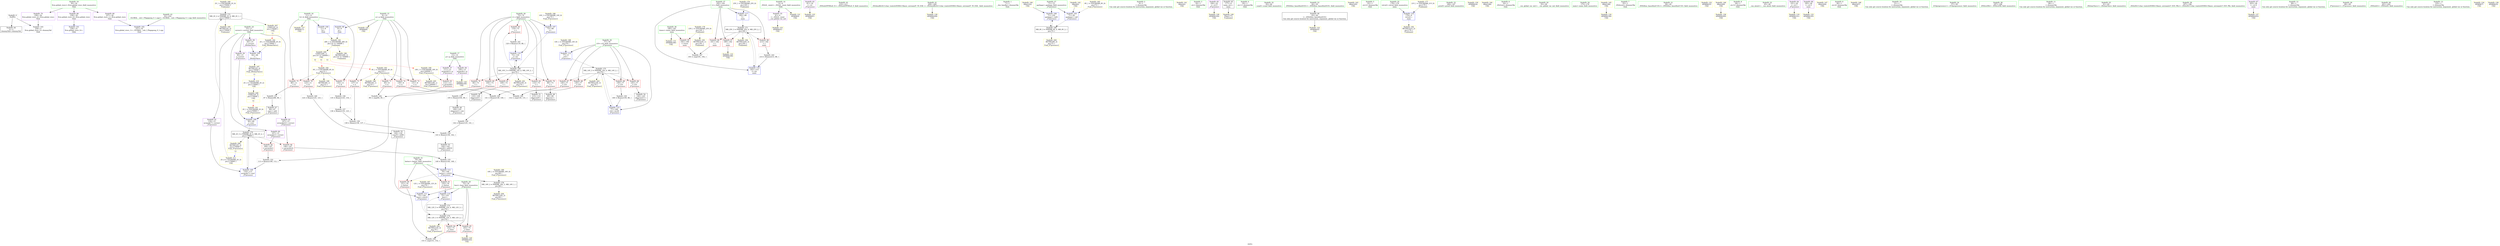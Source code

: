 digraph "SVFG" {
	label="SVFG";

	Node0x5565beef11b0 [shape=record,color=grey,label="{NodeID: 0\nNullPtr}"];
	Node0x5565beef11b0 -> Node0x5565beefa580[style=solid];
	Node0x5565beef11b0 -> Node0x5565beefaf90[style=solid];
	Node0x5565bef0be10 [shape=record,color=yellow,style=double,label="{NodeID: 180\n2V_1 = ENCHI(MR_2V_0)\npts\{170000 \}\nFun[main]}"];
	Node0x5565bef0be10 -> Node0x5565bef09830[style=dashed];
	Node0x5565beefa9f0 [shape=record,color=red,label="{NodeID: 97\n199\<--182\n\<--i\nmain\n}"];
	Node0x5565beefa9f0 -> Node0x5565bef01170[style=solid];
	Node0x5565beef8900 [shape=record,color=green,label="{NodeID: 14\n4\<--6\n_ZStL8__ioinit\<--_ZStL8__ioinit_field_insensitive\nGlob }"];
	Node0x5565beef8900 -> Node0x5565beefbef0[style=solid];
	Node0x5565beef8900 -> Node0x5565bef00610[style=solid];
	Node0x5565beefecd0 [shape=record,color=yellow,style=double,label="{NodeID: 194\nRETMU(25V_3)\npts\{183 \}\nFun[main]}"];
	Node0x5565beefb640 [shape=record,color=blue,label="{NodeID: 111\n75\<--126\nbest\<--conv9\n_Z7processv\n}"];
	Node0x5565beefb640 -> Node0x5565bef0a230[style=dashed];
	Node0x5565beef96d0 [shape=record,color=green,label="{NodeID: 28\n73\<--74\ni\<--i_field_insensitive\n_Z7processv\n}"];
	Node0x5565beef96d0 -> Node0x5565beefd230[style=solid];
	Node0x5565beef96d0 -> Node0x5565beefd300[style=solid];
	Node0x5565beef96d0 -> Node0x5565beefd3d0[style=solid];
	Node0x5565beef96d0 -> Node0x5565beefd4a0[style=solid];
	Node0x5565beef96d0 -> Node0x5565beefd570[style=solid];
	Node0x5565beef96d0 -> Node0x5565beefd640[style=solid];
	Node0x5565beef96d0 -> Node0x5565beefb300[style=solid];
	Node0x5565beef96d0 -> Node0x5565beefb570[style=solid];
	Node0x5565bef0f270 [shape=record,color=yellow,style=double,label="{NodeID: 208\nCSMU(2V_3)\npts\{170000 \}\nCS[]|{<s0>12}}"];
	Node0x5565bef0f270:s0 -> Node0x5565bef0c840[style=dashed,color=red];
	Node0x5565bef00950 [shape=record,color=yellow,style=double,label="{NodeID: 125\nAPARM(81)\nCS[]}"];
	Node0x5565beefa380 [shape=record,color=green,label="{NodeID: 42\n210\<--211\n_ZNSolsEPFRSoS_E\<--_ZNSolsEPFRSoS_E_field_insensitive\n}"];
	Node0x5565bef014b0 [shape=record,color=yellow,style=double,label="{NodeID: 139\nAPARM(208)\nCS[]}"];
	Node0x5565beefbfc0 [shape=record,color=purple,label="{NodeID: 56\n100\<--13\narrayidx\<--p\n_Z7processv\n}"];
	Node0x5565beefbfc0 -> Node0x5565bef00540[style=solid];
	Node0x5565bef01fd0 [shape=record,color=grey,label="{NodeID: 153\n105 = Binary(104, 88, )\n}"];
	Node0x5565bef01fd0 -> Node0x5565beefba10[style=solid];
	Node0x5565beefcb80 [shape=record,color=purple,label="{NodeID: 70\n238\<--30\nllvm.global_ctors_2\<--llvm.global_ctors\nGlob }"];
	Node0x5565beefcb80 -> Node0x5565beefaf90[style=solid];
	Node0x5565bef034d0 [shape=record,color=grey,label="{NodeID: 167\n193 = cmp(191, 192, )\n}"];
	Node0x5565beefd710 [shape=record,color=red,label="{NodeID: 84\n152\<--75\n\<--best\n_Z7processv\n}"];
	Node0x5565beefd710 -> Node0x5565bef03350[style=solid];
	Node0x5565beef1400 [shape=record,color=green,label="{NodeID: 1\n7\<--1\n__dso_handle\<--dummyObj\nGlob }"];
	Node0x5565bef0bef0 [shape=record,color=yellow,style=double,label="{NodeID: 181\n28V_1 = ENCHI(MR_28V_0)\npts\{10 12 140000 \}\nFun[main]}"];
	Node0x5565bef0bef0 -> Node0x5565beefee90[style=dashed];
	Node0x5565bef0bef0 -> Node0x5565bef0f3d0[style=dashed];
	Node0x5565beefaac0 [shape=record,color=red,label="{NodeID: 98\n213\<--182\n\<--i\nmain\n}"];
	Node0x5565beefaac0 -> Node0x5565bef02ed0[style=solid];
	Node0x5565beef8a00 [shape=record,color=green,label="{NodeID: 15\n8\<--10\na\<--a_field_insensitive\nGlob }"];
	Node0x5565beef8a00 -> Node0x5565beefcc80[style=solid];
	Node0x5565beef8a00 -> Node0x5565beefcd50[style=solid];
	Node0x5565beef8a00 -> Node0x5565beefce20[style=solid];
	Node0x5565beef8a00 -> Node0x5565beefcef0[style=solid];
	Node0x5565beef8a00 -> Node0x5565beefab90[style=solid];
	Node0x5565beef8a00 -> Node0x5565bef00a20[style=solid];
	Node0x5565beefedb0 [shape=record,color=yellow,style=double,label="{NodeID: 195\nRETMU(2V_2)\npts\{170000 \}\nFun[main]}"];
	Node0x5565beefb710 [shape=record,color=blue,label="{NodeID: 112\n77\<--9\ni10\<--\n_Z7processv\n}"];
	Node0x5565beefb710 -> Node0x5565bef0a730[style=dashed];
	Node0x5565beef97a0 [shape=record,color=green,label="{NodeID: 29\n75\<--76\nbest\<--best_field_insensitive\n_Z7processv\n}"];
	Node0x5565beef97a0 -> Node0x5565beefd710[style=solid];
	Node0x5565beef97a0 -> Node0x5565beefd7e0[style=solid];
	Node0x5565beef97a0 -> Node0x5565beefb640[style=solid];
	Node0x5565beef97a0 -> Node0x5565beefb8b0[style=solid];
	Node0x5565bef0f3d0 [shape=record,color=yellow,style=double,label="{NodeID: 209\nCSMU(28V_1)\npts\{10 12 140000 \}\nCS[]|{<s0>12|<s1>12|<s2>12}}"];
	Node0x5565bef0f3d0:s0 -> Node0x5565bef0c110[style=dashed,color=red];
	Node0x5565bef0f3d0:s1 -> Node0x5565bef0c220[style=dashed,color=red];
	Node0x5565bef0f3d0:s2 -> Node0x5565bef0c760[style=dashed,color=red];
	Node0x5565bef00a20 [shape=record,color=yellow,style=double,label="{NodeID: 126\nAPARM(8)\nCS[]}"];
	Node0x5565beefa480 [shape=record,color=green,label="{NodeID: 43\n32\<--232\n_GLOBAL__sub_I_Plagapong_0_1.cpp\<--_GLOBAL__sub_I_Plagapong_0_1.cpp_field_insensitive\n}"];
	Node0x5565beefa480 -> Node0x5565beefae90[style=solid];
	Node0x5565bef01580 [shape=record,color=yellow,style=double,label="{NodeID: 140\nARet(102)\nCS[]}"];
	Node0x5565bef01580 -> Node0x5565beefb3d0[style=solid];
	Node0x5565beefc090 [shape=record,color=purple,label="{NodeID: 57\n111\<--13\narrayidx5\<--p\n_Z7processv\n}"];
	Node0x5565beefc090 -> Node0x5565beefde60[style=solid];
	Node0x5565bef02150 [shape=record,color=grey,label="{NodeID: 154\n143 = Binary(138, 142, )\n}"];
	Node0x5565bef02150 -> Node0x5565beefbd50[style=solid];
	Node0x5565beefcc80 [shape=record,color=red,label="{NodeID: 71\n95\<--8\n\<--a\n_Z7processv\n}"];
	Node0x5565beefcc80 -> Node0x5565bef03050[style=solid];
	Node0x5565bef08430 [shape=record,color=black,label="{NodeID: 168\nMR_8V_3 = PHI(MR_8V_4, MR_8V_2, )\npts\{72 \}\n}"];
	Node0x5565bef08430 -> Node0x5565beefb3d0[style=dashed];
	Node0x5565bef08430 -> Node0x5565bef0eaf0[style=dashed];
	Node0x5565beefd7e0 [shape=record,color=red,label="{NodeID: 85\n163\<--75\n\<--best\n_Z7processv\n}"];
	Node0x5565beefd7e0 -> Node0x5565bef00c90[style=solid];
	Node0x5565beef7900 [shape=record,color=green,label="{NodeID: 2\n9\<--1\n\<--dummyObj\nCan only get source location for instruction, argument, global var or function.}"];
	Node0x5565bef0c000 [shape=record,color=yellow,style=double,label="{NodeID: 182\n2V_1 = ENCHI(MR_2V_0)\npts\{170000 \}\nFun[_Z9clearVarsv]}"];
	Node0x5565bef0c000 -> Node0x5565beefb090[style=dashed];
	Node0x5565beefab90 [shape=record,color=blue,label="{NodeID: 99\n8\<--9\na\<--\nGlob }"];
	Node0x5565beefab90 -> Node0x5565bef0bef0[style=dashed];
	Node0x5565beef8b00 [shape=record,color=green,label="{NodeID: 16\n11\<--12\nb\<--b_field_insensitive\nGlob }"];
	Node0x5565beef8b00 -> Node0x5565beefcfc0[style=solid];
	Node0x5565beef8b00 -> Node0x5565beefd090[style=solid];
	Node0x5565beef8b00 -> Node0x5565beefd160[style=solid];
	Node0x5565beef8b00 -> Node0x5565beefac90[style=solid];
	Node0x5565beef8b00 -> Node0x5565bef00af0[style=solid];
	Node0x5565beefee90 [shape=record,color=yellow,style=double,label="{NodeID: 196\nRETMU(28V_1)\npts\{10 12 140000 \}\nFun[main]}"];
	Node0x5565beefb7e0 [shape=record,color=blue,label="{NodeID: 113\n79\<--149\nbetter\<--sub23\n_Z7processv\n}"];
	Node0x5565beefb7e0 -> Node0x5565beefdbf0[style=dashed];
	Node0x5565beefb7e0 -> Node0x5565beefdcc0[style=dashed];
	Node0x5565beefb7e0 -> Node0x5565bef0ac30[style=dashed];
	Node0x5565beef9870 [shape=record,color=green,label="{NodeID: 30\n77\<--78\ni10\<--i10_field_insensitive\n_Z7processv\n}"];
	Node0x5565beef9870 -> Node0x5565beefd8b0[style=solid];
	Node0x5565beef9870 -> Node0x5565beefd980[style=solid];
	Node0x5565beef9870 -> Node0x5565beefda50[style=solid];
	Node0x5565beef9870 -> Node0x5565beefdb20[style=solid];
	Node0x5565beef9870 -> Node0x5565beefb710[style=solid];
	Node0x5565beef9870 -> Node0x5565bef00130[style=solid];
	Node0x5565bef0f4e0 [shape=record,color=yellow,style=double,label="{NodeID: 210\n2V_3 = CSCHI(MR_2V_2)\npts\{170000 \}\nCS[]}"];
	Node0x5565bef0f4e0 -> Node0x5565bef0f270[style=dashed];
	Node0x5565bef00af0 [shape=record,color=yellow,style=double,label="{NodeID: 127\nAPARM(11)\nCS[]}"];
	Node0x5565beefa580 [shape=record,color=black,label="{NodeID: 44\n2\<--3\ndummyVal\<--dummyVal\n}"];
	Node0x5565bef01610 [shape=record,color=yellow,style=double,label="{NodeID: 141\nARet(42)\nCS[]}"];
	Node0x5565beefc160 [shape=record,color=purple,label="{NodeID: 58\n64\<--15\n\<--correct\n_Z9clearVarsv\n}"];
	Node0x5565beefc160 -> Node0x5565beefb090[style=solid];
	Node0x5565bef022d0 [shape=record,color=grey,label="{NodeID: 155\n149 = Binary(144, 148, )\n}"];
	Node0x5565bef022d0 -> Node0x5565beefb7e0[style=solid];
	Node0x5565beefcd50 [shape=record,color=red,label="{NodeID: 72\n131\<--8\n\<--a\n_Z7processv\n}"];
	Node0x5565beefcd50 -> Node0x5565bef031d0[style=solid];
	Node0x5565bef08930 [shape=record,color=black,label="{NodeID: 169\nMR_10V_3 = PHI(MR_10V_4, MR_10V_2, )\npts\{74 \}\n}"];
	Node0x5565bef08930 -> Node0x5565beefd230[style=dashed];
	Node0x5565bef08930 -> Node0x5565beefd300[style=dashed];
	Node0x5565bef08930 -> Node0x5565beefd3d0[style=dashed];
	Node0x5565bef08930 -> Node0x5565beefd4a0[style=dashed];
	Node0x5565bef08930 -> Node0x5565beefd570[style=dashed];
	Node0x5565bef08930 -> Node0x5565beefd640[style=dashed];
	Node0x5565bef08930 -> Node0x5565beefb570[style=dashed];
	Node0x5565bef08930 -> Node0x5565bef0ebd0[style=dashed];
	Node0x5565beefd8b0 [shape=record,color=red,label="{NodeID: 86\n130\<--77\n\<--i10\n_Z7processv\n}"];
	Node0x5565beefd8b0 -> Node0x5565bef031d0[style=solid];
	Node0x5565beef7990 [shape=record,color=green,label="{NodeID: 3\n18\<--1\n.str\<--dummyObj\nGlob }"];
	Node0x5565bef0c110 [shape=record,color=yellow,style=double,label="{NodeID: 183\n4V_1 = ENCHI(MR_4V_0)\npts\{10 \}\nFun[_Z7processv]}"];
	Node0x5565bef0c110 -> Node0x5565beefcc80[style=dashed];
	Node0x5565bef0c110 -> Node0x5565beefcd50[style=dashed];
	Node0x5565bef0c110 -> Node0x5565beefce20[style=dashed];
	Node0x5565bef0c110 -> Node0x5565beefcef0[style=dashed];
	Node0x5565bef0c110 -> Node0x5565bef0e930[style=dashed];
	Node0x5565beefac90 [shape=record,color=blue,label="{NodeID: 100\n11\<--9\nb\<--\nGlob }"];
	Node0x5565beefac90 -> Node0x5565bef0bef0[style=dashed];
	Node0x5565beef8c00 [shape=record,color=green,label="{NodeID: 17\n13\<--14\np\<--p_field_insensitive\nGlob }"];
	Node0x5565beef8c00 -> Node0x5565beefbfc0[style=solid];
	Node0x5565beef8c00 -> Node0x5565beefc090[style=solid];
	Node0x5565beefefa0 [shape=record,color=yellow,style=double,label="{NodeID: 197\nRETMU(2V_2)\npts\{170000 \}\nFun[_Z9clearVarsv]|{<s0>11}}"];
	Node0x5565beefefa0:s0 -> Node0x5565bef0f4e0[style=dashed,color=blue];
	Node0x5565beefb8b0 [shape=record,color=blue,label="{NodeID: 114\n75\<--155\nbest\<--\n_Z7processv\n}"];
	Node0x5565beefb8b0 -> Node0x5565bef09d30[style=dashed];
	Node0x5565beef9940 [shape=record,color=green,label="{NodeID: 31\n79\<--80\nbetter\<--better_field_insensitive\n_Z7processv\n}"];
	Node0x5565beef9940 -> Node0x5565beefdbf0[style=solid];
	Node0x5565beef9940 -> Node0x5565beefdcc0[style=solid];
	Node0x5565beef9940 -> Node0x5565beefb7e0[style=solid];
	Node0x5565bef0f640 [shape=record,color=yellow,style=double,label="{NodeID: 211\n2V_4 = CSCHI(MR_2V_3)\npts\{170000 \}\nCS[]}"];
	Node0x5565bef0f640 -> Node0x5565bef09830[style=dashed];
	Node0x5565bef00bc0 [shape=record,color=yellow,style=double,label="{NodeID: 128\nAPARM(164)\nCS[]}"];
	Node0x5565beefa680 [shape=record,color=black,label="{NodeID: 45\n177\<--9\nmain_ret\<--\nmain\n}"];
	Node0x5565beefa680 -> Node0x5565bef01a90[style=solid];
	Node0x5565bef016a0 [shape=record,color=yellow,style=double,label="{NodeID: 142\nARet(82)\nCS[]}"];
	Node0x5565bef016a0 -> Node0x5565beefb160[style=solid];
	Node0x5565beefc230 [shape=record,color=purple,label="{NodeID: 59\n90\<--15\n\<--correct\n_Z7processv\n}"];
	Node0x5565beefc230 -> Node0x5565beefb230[style=solid];
	Node0x5565bef02450 [shape=record,color=grey,label="{NodeID: 156\n135 = Binary(125, 134, )\n}"];
	Node0x5565bef02450 -> Node0x5565bef025d0[style=solid];
	Node0x5565beefce20 [shape=record,color=red,label="{NodeID: 73\n137\<--8\n\<--a\n_Z7processv\n}"];
	Node0x5565beefce20 -> Node0x5565bef02750[style=solid];
	Node0x5565bef08e30 [shape=record,color=black,label="{NodeID: 170\nMR_2V_3 = PHI(MR_2V_4, MR_2V_2, )\npts\{170000 \}\n}"];
	Node0x5565bef08e30 -> Node0x5565beefdd90[style=dashed];
	Node0x5565bef08e30 -> Node0x5565beefdf30[style=dashed];
	Node0x5565bef08e30 -> Node0x5565beefb4a0[style=dashed];
	Node0x5565bef08e30 -> Node0x5565bef0f030[style=dashed];
	Node0x5565beefd980 [shape=record,color=red,label="{NodeID: 87\n140\<--77\n\<--i10\n_Z7processv\n}"];
	Node0x5565beefd980 -> Node0x5565bef02d50[style=solid];
	Node0x5565beef7a20 [shape=record,color=green,label="{NodeID: 4\n20\<--1\n.str.1\<--dummyObj\nGlob }"];
	Node0x5565bef0c220 [shape=record,color=yellow,style=double,label="{NodeID: 184\n6V_1 = ENCHI(MR_6V_0)\npts\{12 \}\nFun[_Z7processv]}"];
	Node0x5565bef0c220 -> Node0x5565beefcfc0[style=dashed];
	Node0x5565bef0c220 -> Node0x5565beefd090[style=dashed];
	Node0x5565bef0c220 -> Node0x5565beefd160[style=dashed];
	Node0x5565bef0c220 -> Node0x5565bef0ea10[style=dashed];
	Node0x5565beefad90 [shape=record,color=blue,label="{NodeID: 101\n236\<--31\nllvm.global_ctors_0\<--\nGlob }"];
	Node0x5565beef8d00 [shape=record,color=green,label="{NodeID: 18\n15\<--17\ncorrect\<--correct_field_insensitive\nGlob }"];
	Node0x5565beef8d00 -> Node0x5565beefc160[style=solid];
	Node0x5565beef8d00 -> Node0x5565beefc230[style=solid];
	Node0x5565beef8d00 -> Node0x5565beefc300[style=solid];
	Node0x5565beef8d00 -> Node0x5565beefc3d0[style=solid];
	Node0x5565beef8d00 -> Node0x5565beefc4a0[style=solid];
	Node0x5565bef0e930 [shape=record,color=yellow,style=double,label="{NodeID: 198\nRETMU(4V_1)\npts\{10 \}\nFun[_Z7processv]}"];
	Node0x5565bef00130 [shape=record,color=blue,label="{NodeID: 115\n77\<--160\ni10\<--inc26\n_Z7processv\n}"];
	Node0x5565bef00130 -> Node0x5565bef0a730[style=dashed];
	Node0x5565beef9a10 [shape=record,color=green,label="{NodeID: 32\n83\<--84\nscanf\<--scanf_field_insensitive\n}"];
	Node0x5565bef00c90 [shape=record,color=yellow,style=double,label="{NodeID: 129\nAPARM(163)\nCS[]}"];
	Node0x5565beefa750 [shape=record,color=black,label="{NodeID: 46\n43\<--44\n\<--_ZNSt8ios_base4InitD1Ev\nCan only get source location for instruction, argument, global var or function.}"];
	Node0x5565beefa750 -> Node0x5565bef006e0[style=solid];
	Node0x5565bef01730 [shape=record,color=yellow,style=double,label="{NodeID: 143\nARet(165)\nCS[]}"];
	Node0x5565beefc300 [shape=record,color=purple,label="{NodeID: 60\n107\<--15\narrayidx3\<--correct\n_Z7processv\n}"];
	Node0x5565beefc300 -> Node0x5565beefdd90[style=solid];
	Node0x5565bef025d0 [shape=record,color=grey,label="{NodeID: 157\n136 = Binary(135, 125, )\n}"];
	Node0x5565bef025d0 -> Node0x5565bef02750[style=solid];
	Node0x5565beefcef0 [shape=record,color=red,label="{NodeID: 74\n139\<--8\n\<--a\n_Z7processv\n}"];
	Node0x5565beefcef0 -> Node0x5565bef02d50[style=solid];
	Node0x5565bef09330 [shape=record,color=black,label="{NodeID: 171\nMR_25V_3 = PHI(MR_25V_4, MR_25V_2, )\npts\{183 \}\n}"];
	Node0x5565bef09330 -> Node0x5565beefa920[style=dashed];
	Node0x5565bef09330 -> Node0x5565beefa9f0[style=dashed];
	Node0x5565bef09330 -> Node0x5565beefaac0[style=dashed];
	Node0x5565bef09330 -> Node0x5565bef003a0[style=dashed];
	Node0x5565bef09330 -> Node0x5565beefecd0[style=dashed];
	Node0x5565beefda50 [shape=record,color=red,label="{NodeID: 88\n145\<--77\n\<--i10\n_Z7processv\n}"];
	Node0x5565beefda50 -> Node0x5565beefbe20[style=solid];
	Node0x5565beef7ab0 [shape=record,color=green,label="{NodeID: 5\n22\<--1\n.str.2\<--dummyObj\nGlob }"];
	Node0x5565bef0c300 [shape=record,color=yellow,style=double,label="{NodeID: 185\n8V_1 = ENCHI(MR_8V_0)\npts\{72 \}\nFun[_Z7processv]}"];
	Node0x5565bef0c300 -> Node0x5565beefb160[style=dashed];
	Node0x5565beefae90 [shape=record,color=blue,label="{NodeID: 102\n237\<--32\nllvm.global_ctors_1\<--_GLOBAL__sub_I_Plagapong_0_1.cpp\nGlob }"];
	Node0x5565beef8e00 [shape=record,color=green,label="{NodeID: 19\n30\<--34\nllvm.global_ctors\<--llvm.global_ctors_field_insensitive\nGlob }"];
	Node0x5565beef8e00 -> Node0x5565beefc980[style=solid];
	Node0x5565beef8e00 -> Node0x5565beefca80[style=solid];
	Node0x5565beef8e00 -> Node0x5565beefcb80[style=solid];
	Node0x5565bef0ea10 [shape=record,color=yellow,style=double,label="{NodeID: 199\nRETMU(6V_1)\npts\{12 \}\nFun[_Z7processv]}"];
	Node0x5565bef00200 [shape=record,color=blue,label="{NodeID: 116\n178\<--9\nretval\<--\nmain\n}"];
	Node0x5565bef00200 -> Node0x5565beefe0d0[style=dashed];
	Node0x5565beef9b10 [shape=record,color=green,label="{NodeID: 33\n166\<--167\nprintf\<--printf_field_insensitive\n}"];
	Node0x5565bef00d60 [shape=record,color=yellow,style=double,label="{NodeID: 130\nAPARM(24)\nCS[]}"];
	Node0x5565beefa850 [shape=record,color=black,label="{NodeID: 47\n89\<--87\nconv\<--add\n_Z7processv\n}"];
	Node0x5565beefa850 -> Node0x5565beefb230[style=solid];
	Node0x5565bef017c0 [shape=record,color=yellow,style=double,label="{NodeID: 144\nARet(186)\nCS[]}"];
	Node0x5565beefc3d0 [shape=record,color=purple,label="{NodeID: 61\n116\<--15\narrayidx7\<--correct\n_Z7processv\n}"];
	Node0x5565beefc3d0 -> Node0x5565beefb4a0[style=solid];
	Node0x5565bef02750 [shape=record,color=grey,label="{NodeID: 158\n138 = Binary(136, 137, )\n}"];
	Node0x5565bef02750 -> Node0x5565bef02150[style=solid];
	Node0x5565beefcfc0 [shape=record,color=red,label="{NodeID: 75\n86\<--11\n\<--b\n_Z7processv\n}"];
	Node0x5565beefcfc0 -> Node0x5565bef01cd0[style=solid];
	Node0x5565bef09830 [shape=record,color=black,label="{NodeID: 172\nMR_2V_2 = PHI(MR_2V_4, MR_2V_1, )\npts\{170000 \}\n}"];
	Node0x5565bef09830 -> Node0x5565beefedb0[style=dashed];
	Node0x5565bef09830 -> Node0x5565bef0f110[style=dashed];
	Node0x5565beefdb20 [shape=record,color=red,label="{NodeID: 89\n159\<--77\n\<--i10\n_Z7processv\n}"];
	Node0x5565beefdb20 -> Node0x5565bef01b50[style=solid];
	Node0x5565beef83e0 [shape=record,color=green,label="{NodeID: 6\n24\<--1\n_ZSt3cin\<--dummyObj\nGlob }"];
	Node0x5565bef0c3e0 [shape=record,color=yellow,style=double,label="{NodeID: 186\n10V_1 = ENCHI(MR_10V_0)\npts\{74 \}\nFun[_Z7processv]}"];
	Node0x5565bef0c3e0 -> Node0x5565beefb300[style=dashed];
	Node0x5565beefaf90 [shape=record,color=blue, style = dotted,label="{NodeID: 103\n238\<--3\nllvm.global_ctors_2\<--dummyVal\nGlob }"];
	Node0x5565beef8f00 [shape=record,color=green,label="{NodeID: 20\n35\<--36\n__cxx_global_var_init\<--__cxx_global_var_init_field_insensitive\n}"];
	Node0x5565bef0eaf0 [shape=record,color=yellow,style=double,label="{NodeID: 200\nRETMU(8V_3)\npts\{72 \}\nFun[_Z7processv]}"];
	Node0x5565bef002d0 [shape=record,color=blue,label="{NodeID: 117\n182\<--88\ni\<--\nmain\n}"];
	Node0x5565bef002d0 -> Node0x5565bef09330[style=dashed];
	Node0x5565beef9c10 [shape=record,color=green,label="{NodeID: 34\n175\<--176\nmain\<--main_field_insensitive\n}"];
	Node0x5565bef00e30 [shape=record,color=yellow,style=double,label="{NodeID: 131\nAPARM(180)\nCS[]}"];
	Node0x5565beefb940 [shape=record,color=black,label="{NodeID: 48\n99\<--98\nidxprom\<--\n_Z7processv\n}"];
	Node0x5565bef01850 [shape=record,color=yellow,style=double,label="{NodeID: 145\nARet(196)\nCS[]}"];
	Node0x5565bef01850 -> Node0x5565bef010a0[style=solid];
	Node0x5565beefc4a0 [shape=record,color=purple,label="{NodeID: 62\n147\<--15\narrayidx22\<--correct\n_Z7processv\n}"];
	Node0x5565beefc4a0 -> Node0x5565beefdf30[style=solid];
	Node0x5565bef028d0 [shape=record,color=grey,label="{NodeID: 159\n142 = Binary(125, 141, )\n}"];
	Node0x5565bef028d0 -> Node0x5565bef02150[style=solid];
	Node0x5565beefd090 [shape=record,color=red,label="{NodeID: 76\n123\<--11\n\<--b\n_Z7processv\n}"];
	Node0x5565beefd090 -> Node0x5565bef02a50[style=solid];
	Node0x5565bef09d30 [shape=record,color=black,label="{NodeID: 173\nMR_12V_5 = PHI(MR_12V_4, MR_12V_3, )\npts\{76 \}\n}"];
	Node0x5565bef09d30 -> Node0x5565bef0a230[style=dashed];
	Node0x5565beefdbf0 [shape=record,color=red,label="{NodeID: 90\n151\<--79\n\<--better\n_Z7processv\n}"];
	Node0x5565beefdbf0 -> Node0x5565bef03350[style=solid];
	Node0x5565beef8470 [shape=record,color=green,label="{NodeID: 7\n25\<--1\n_ZSt4cout\<--dummyObj\nGlob }"];
	Node0x5565bef0c4c0 [shape=record,color=yellow,style=double,label="{NodeID: 187\n12V_1 = ENCHI(MR_12V_0)\npts\{76 \}\nFun[_Z7processv]}"];
	Node0x5565bef0c4c0 -> Node0x5565beefb640[style=dashed];
	Node0x5565beefb090 [shape=record,color=blue,label="{NodeID: 104\n64\<--66\n\<--\n_Z9clearVarsv\n}"];
	Node0x5565beefb090 -> Node0x5565beefefa0[style=dashed];
	Node0x5565beef9000 [shape=record,color=green,label="{NodeID: 21\n39\<--40\n_ZNSt8ios_base4InitC1Ev\<--_ZNSt8ios_base4InitC1Ev_field_insensitive\n}"];
	Node0x5565bef0ebd0 [shape=record,color=yellow,style=double,label="{NodeID: 201\nRETMU(10V_3)\npts\{74 \}\nFun[_Z7processv]}"];
	Node0x5565bef003a0 [shape=record,color=blue,label="{NodeID: 118\n182\<--214\ni\<--inc\nmain\n}"];
	Node0x5565bef003a0 -> Node0x5565bef09330[style=dashed];
	Node0x5565beef9d10 [shape=record,color=green,label="{NodeID: 35\n178\<--179\nretval\<--retval_field_insensitive\nmain\n}"];
	Node0x5565beef9d10 -> Node0x5565bef00200[style=solid];
	Node0x5565bef00f00 [shape=record,color=yellow,style=double,label="{NodeID: 132\nAPARM(25)\nCS[]}"];
	Node0x5565beefba10 [shape=record,color=black,label="{NodeID: 49\n106\<--105\nidxprom2\<--sub\n_Z7processv\n}"];
	Node0x5565bef018e0 [shape=record,color=yellow,style=double,label="{NodeID: 146\nARet(200)\nCS[]}"];
	Node0x5565bef018e0 -> Node0x5565bef01240[style=solid];
	Node0x5565beefc570 [shape=record,color=purple,label="{NodeID: 63\n81\<--18\n\<--.str\n_Z7processv\n}"];
	Node0x5565beefc570 -> Node0x5565bef00950[style=solid];
	Node0x5565bef02a50 [shape=record,color=grey,label="{NodeID: 160\n124 = Binary(125, 123, )\n}"];
	Node0x5565bef02a50 -> Node0x5565beefbc80[style=solid];
	Node0x5565beefd160 [shape=record,color=red,label="{NodeID: 77\n134\<--11\n\<--b\n_Z7processv\n}"];
	Node0x5565beefd160 -> Node0x5565bef02450[style=solid];
	Node0x5565bef0a230 [shape=record,color=black,label="{NodeID: 174\nMR_12V_3 = PHI(MR_12V_5, MR_12V_2, )\npts\{76 \}\n}"];
	Node0x5565bef0a230 -> Node0x5565beefd710[style=dashed];
	Node0x5565bef0a230 -> Node0x5565beefd7e0[style=dashed];
	Node0x5565bef0a230 -> Node0x5565beefb8b0[style=dashed];
	Node0x5565bef0a230 -> Node0x5565bef09d30[style=dashed];
	Node0x5565bef0a230 -> Node0x5565bef0ecb0[style=dashed];
	Node0x5565beefdcc0 [shape=record,color=red,label="{NodeID: 91\n155\<--79\n\<--better\n_Z7processv\n}"];
	Node0x5565beefdcc0 -> Node0x5565beefb8b0[style=solid];
	Node0x5565beef8500 [shape=record,color=green,label="{NodeID: 8\n26\<--1\n.str.3\<--dummyObj\nGlob }"];
	Node0x5565bef0c5a0 [shape=record,color=yellow,style=double,label="{NodeID: 188\n14V_1 = ENCHI(MR_14V_0)\npts\{78 \}\nFun[_Z7processv]}"];
	Node0x5565bef0c5a0 -> Node0x5565beefb710[style=dashed];
	Node0x5565beefb160 [shape=record,color=blue,label="{NodeID: 105\n71\<--82\ngarbage\<--call\n_Z7processv\n}"];
	Node0x5565beefb160 -> Node0x5565bef08430[style=dashed];
	Node0x5565beef9100 [shape=record,color=green,label="{NodeID: 22\n45\<--46\n__cxa_atexit\<--__cxa_atexit_field_insensitive\n}"];
	Node0x5565bef0ecb0 [shape=record,color=yellow,style=double,label="{NodeID: 202\nRETMU(12V_3)\npts\{76 \}\nFun[_Z7processv]}"];
	Node0x5565bef00470 [shape=record,color=yellow,style=double,label="{NodeID: 119\nAPARM(101)\nCS[]}"];
	Node0x5565beef9de0 [shape=record,color=green,label="{NodeID: 36\n180\<--181\ntimes\<--times_field_insensitive\nmain\n}"];
	Node0x5565beef9de0 -> Node0x5565beefe000[style=solid];
	Node0x5565beef9de0 -> Node0x5565bef00e30[style=solid];
	Node0x5565bef00fd0 [shape=record,color=yellow,style=double,label="{NodeID: 133\nAPARM(195)\nCS[]}"];
	Node0x5565beefbae0 [shape=record,color=black,label="{NodeID: 50\n110\<--109\nidxprom4\<--\n_Z7processv\n}"];
	Node0x5565bef01970 [shape=record,color=yellow,style=double,label="{NodeID: 147\nARet(204)\nCS[]}"];
	Node0x5565beefc640 [shape=record,color=purple,label="{NodeID: 64\n101\<--20\n\<--.str.1\n_Z7processv\n}"];
	Node0x5565beefc640 -> Node0x5565bef00470[style=solid];
	Node0x5565bef02bd0 [shape=record,color=grey,label="{NodeID: 161\n120 = Binary(119, 88, )\n}"];
	Node0x5565bef02bd0 -> Node0x5565beefb570[style=solid];
	Node0x5565beefd230 [shape=record,color=red,label="{NodeID: 78\n94\<--73\n\<--i\n_Z7processv\n}"];
	Node0x5565beefd230 -> Node0x5565bef03050[style=solid];
	Node0x5565bef0a730 [shape=record,color=black,label="{NodeID: 175\nMR_14V_3 = PHI(MR_14V_4, MR_14V_2, )\npts\{78 \}\n}"];
	Node0x5565bef0a730 -> Node0x5565beefd8b0[style=dashed];
	Node0x5565bef0a730 -> Node0x5565beefd980[style=dashed];
	Node0x5565bef0a730 -> Node0x5565beefda50[style=dashed];
	Node0x5565bef0a730 -> Node0x5565beefdb20[style=dashed];
	Node0x5565bef0a730 -> Node0x5565bef00130[style=dashed];
	Node0x5565bef0a730 -> Node0x5565bef0ed90[style=dashed];
	Node0x5565beefdd90 [shape=record,color=red,label="{NodeID: 92\n108\<--107\n\<--arrayidx3\n_Z7processv\n}"];
	Node0x5565beefdd90 -> Node0x5565bef01e50[style=solid];
	Node0x5565beef8590 [shape=record,color=green,label="{NodeID: 9\n28\<--1\n.str.4\<--dummyObj\nGlob }"];
	Node0x5565bef0c680 [shape=record,color=yellow,style=double,label="{NodeID: 189\n16V_1 = ENCHI(MR_16V_0)\npts\{80 \}\nFun[_Z7processv]}"];
	Node0x5565bef0c680 -> Node0x5565bef0ac30[style=dashed];
	Node0x5565beefb230 [shape=record,color=blue,label="{NodeID: 106\n90\<--89\n\<--conv\n_Z7processv\n}"];
	Node0x5565beefb230 -> Node0x5565bef08e30[style=dashed];
	Node0x5565beef9200 [shape=record,color=green,label="{NodeID: 23\n44\<--50\n_ZNSt8ios_base4InitD1Ev\<--_ZNSt8ios_base4InitD1Ev_field_insensitive\n}"];
	Node0x5565beef9200 -> Node0x5565beefa750[style=solid];
	Node0x5565bef0ed90 [shape=record,color=yellow,style=double,label="{NodeID: 203\nRETMU(14V_3)\npts\{78 \}\nFun[_Z7processv]}"];
	Node0x5565bef00540 [shape=record,color=yellow,style=double,label="{NodeID: 120\nAPARM(100)\nCS[]}"];
	Node0x5565beef9eb0 [shape=record,color=green,label="{NodeID: 37\n182\<--183\ni\<--i_field_insensitive\nmain\n}"];
	Node0x5565beef9eb0 -> Node0x5565beefa920[style=solid];
	Node0x5565beef9eb0 -> Node0x5565beefa9f0[style=solid];
	Node0x5565beef9eb0 -> Node0x5565beefaac0[style=solid];
	Node0x5565beef9eb0 -> Node0x5565bef002d0[style=solid];
	Node0x5565beef9eb0 -> Node0x5565bef003a0[style=solid];
	Node0x5565bef010a0 [shape=record,color=yellow,style=double,label="{NodeID: 134\nAPARM(196)\nCS[]}"];
	Node0x5565beefbbb0 [shape=record,color=black,label="{NodeID: 51\n115\<--114\nidxprom6\<--\n_Z7processv\n}"];
	Node0x5565bef01a00 [shape=record,color=yellow,style=double,label="{NodeID: 148\nARet(207)\nCS[]}"];
	Node0x5565beefc710 [shape=record,color=purple,label="{NodeID: 65\n164\<--22\n\<--.str.2\n_Z7processv\n}"];
	Node0x5565beefc710 -> Node0x5565bef00bc0[style=solid];
	Node0x5565bef02d50 [shape=record,color=grey,label="{NodeID: 162\n141 = Binary(139, 140, )\n}"];
	Node0x5565bef02d50 -> Node0x5565bef028d0[style=solid];
	Node0x5565beefd300 [shape=record,color=red,label="{NodeID: 79\n98\<--73\n\<--i\n_Z7processv\n}"];
	Node0x5565beefd300 -> Node0x5565beefb940[style=solid];
	Node0x5565bef0ac30 [shape=record,color=black,label="{NodeID: 176\nMR_16V_2 = PHI(MR_16V_3, MR_16V_1, )\npts\{80 \}\n}"];
	Node0x5565bef0ac30 -> Node0x5565beefb7e0[style=dashed];
	Node0x5565bef0ac30 -> Node0x5565bef0ee70[style=dashed];
	Node0x5565beefde60 [shape=record,color=red,label="{NodeID: 93\n112\<--111\n\<--arrayidx5\n_Z7processv\n}"];
	Node0x5565beefde60 -> Node0x5565bef01e50[style=solid];
	Node0x5565beef8620 [shape=record,color=green,label="{NodeID: 10\n31\<--1\n\<--dummyObj\nCan only get source location for instruction, argument, global var or function.}"];
	Node0x5565bef0c760 [shape=record,color=yellow,style=double,label="{NodeID: 190\n18V_1 = ENCHI(MR_18V_0)\npts\{140000 \}\nFun[_Z7processv]}"];
	Node0x5565bef0c760 -> Node0x5565beefde60[style=dashed];
	Node0x5565bef0c760 -> Node0x5565bef0ef50[style=dashed];
	Node0x5565beefb300 [shape=record,color=blue,label="{NodeID: 107\n73\<--88\ni\<--\n_Z7processv\n}"];
	Node0x5565beefb300 -> Node0x5565bef08930[style=dashed];
	Node0x5565beef9300 [shape=record,color=green,label="{NodeID: 24\n57\<--58\n_Z10preprocessv\<--_Z10preprocessv_field_insensitive\n}"];
	Node0x5565bef0ee70 [shape=record,color=yellow,style=double,label="{NodeID: 204\nRETMU(16V_2)\npts\{80 \}\nFun[_Z7processv]}"];
	Node0x5565bef00610 [shape=record,color=yellow,style=double,label="{NodeID: 121\nAPARM(4)\nCS[]}"];
	Node0x5565beef9f80 [shape=record,color=green,label="{NodeID: 38\n187\<--188\n_ZNSirsERi\<--_ZNSirsERi_field_insensitive\n}"];
	Node0x5565bef01170 [shape=record,color=yellow,style=double,label="{NodeID: 135\nAPARM(199)\nCS[]}"];
	Node0x5565beefbc80 [shape=record,color=black,label="{NodeID: 52\n126\<--124\nconv9\<--add8\n_Z7processv\n}"];
	Node0x5565beefbc80 -> Node0x5565beefb640[style=solid];
	Node0x5565bef01a90 [shape=record,color=yellow,style=double,label="{NodeID: 149\nFRet(177)\nFun[main]}"];
	Node0x5565beefc7e0 [shape=record,color=purple,label="{NodeID: 66\n195\<--26\n\<--.str.3\nmain\n}"];
	Node0x5565beefc7e0 -> Node0x5565bef00fd0[style=solid];
	Node0x5565bef02ed0 [shape=record,color=grey,label="{NodeID: 163\n214 = Binary(213, 88, )\n}"];
	Node0x5565bef02ed0 -> Node0x5565bef003a0[style=solid];
	Node0x5565beefd3d0 [shape=record,color=red,label="{NodeID: 80\n104\<--73\n\<--i\n_Z7processv\n}"];
	Node0x5565beefd3d0 -> Node0x5565bef01fd0[style=solid];
	Node0x5565bef0b130 [shape=record,color=yellow,style=double,label="{NodeID: 177\n21V_1 = ENCHI(MR_21V_0)\npts\{179 \}\nFun[main]}"];
	Node0x5565bef0b130 -> Node0x5565bef00200[style=dashed];
	Node0x5565beefdf30 [shape=record,color=red,label="{NodeID: 94\n148\<--147\n\<--arrayidx22\n_Z7processv\n}"];
	Node0x5565beefdf30 -> Node0x5565bef022d0[style=solid];
	Node0x5565beef86b0 [shape=record,color=green,label="{NodeID: 11\n66\<--1\n\<--dummyObj\nCan only get source location for instruction, argument, global var or function.}"];
	Node0x5565bef0c840 [shape=record,color=yellow,style=double,label="{NodeID: 191\n2V_1 = ENCHI(MR_2V_0)\npts\{170000 \}\nFun[_Z7processv]}"];
	Node0x5565bef0c840 -> Node0x5565beefb230[style=dashed];
	Node0x5565beefb3d0 [shape=record,color=blue,label="{NodeID: 108\n71\<--102\ngarbage\<--call1\n_Z7processv\n}"];
	Node0x5565beefb3d0 -> Node0x5565bef08430[style=dashed];
	Node0x5565beef9400 [shape=record,color=green,label="{NodeID: 25\n61\<--62\n_Z9clearVarsv\<--_Z9clearVarsv_field_insensitive\n}"];
	Node0x5565bef0ef50 [shape=record,color=yellow,style=double,label="{NodeID: 205\nRETMU(18V_1)\npts\{140000 \}\nFun[_Z7processv]}"];
	Node0x5565bef006e0 [shape=record,color=yellow,style=double,label="{NodeID: 122\nAPARM(43)\nCS[]}"];
	Node0x5565beefa080 [shape=record,color=green,label="{NodeID: 39\n197\<--198\n_ZStlsISt11char_traitsIcEERSt13basic_ostreamIcT_ES5_PKc\<--_ZStlsISt11char_traitsIcEERSt13basic_ostreamIcT_ES5_PKc_field_insensitive\n}"];
	Node0x5565bef01240 [shape=record,color=yellow,style=double,label="{NodeID: 136\nAPARM(200)\nCS[]}"];
	Node0x5565beefbd50 [shape=record,color=black,label="{NodeID: 53\n144\<--143\nconv20\<--add19\n_Z7processv\n}"];
	Node0x5565beefbd50 -> Node0x5565bef022d0[style=solid];
	Node0x5565bef01b50 [shape=record,color=grey,label="{NodeID: 150\n160 = Binary(159, 88, )\n}"];
	Node0x5565bef01b50 -> Node0x5565bef00130[style=solid];
	Node0x5565beefc8b0 [shape=record,color=purple,label="{NodeID: 67\n203\<--28\n\<--.str.4\nmain\n}"];
	Node0x5565beefc8b0 -> Node0x5565bef01310[style=solid];
	Node0x5565bef03050 [shape=record,color=grey,label="{NodeID: 164\n96 = cmp(94, 95, )\n}"];
	Node0x5565beefd4a0 [shape=record,color=red,label="{NodeID: 81\n109\<--73\n\<--i\n_Z7processv\n}"];
	Node0x5565beefd4a0 -> Node0x5565beefbae0[style=solid];
	Node0x5565bef0bc50 [shape=record,color=yellow,style=double,label="{NodeID: 178\n23V_1 = ENCHI(MR_23V_0)\npts\{181 \}\nFun[main]}"];
	Node0x5565bef0bc50 -> Node0x5565beefe000[style=dashed];
	Node0x5565bef0bc50 -> Node0x5565beefebf0[style=dashed];
	Node0x5565beefe000 [shape=record,color=red,label="{NodeID: 95\n192\<--180\n\<--times\nmain\n}"];
	Node0x5565beefe000 -> Node0x5565bef034d0[style=solid];
	Node0x5565beef8740 [shape=record,color=green,label="{NodeID: 12\n88\<--1\n\<--dummyObj\nCan only get source location for instruction, argument, global var or function.}"];
	Node0x5565beefe0d0 [shape=record,color=yellow,style=double,label="{NodeID: 192\nRETMU(21V_2)\npts\{179 \}\nFun[main]}"];
	Node0x5565beefb4a0 [shape=record,color=blue,label="{NodeID: 109\n116\<--113\narrayidx7\<--mul\n_Z7processv\n}"];
	Node0x5565beefb4a0 -> Node0x5565bef08e30[style=dashed];
	Node0x5565beef9500 [shape=record,color=green,label="{NodeID: 26\n68\<--69\n_Z7processv\<--_Z7processv_field_insensitive\n}"];
	Node0x5565bef0f030 [shape=record,color=yellow,style=double,label="{NodeID: 206\nRETMU(2V_3)\npts\{170000 \}\nFun[_Z7processv]|{<s0>12}}"];
	Node0x5565bef0f030:s0 -> Node0x5565bef0f640[style=dashed,color=blue];
	Node0x5565bef007b0 [shape=record,color=yellow,style=double,label="{NodeID: 123\nAPARM(41)\nCS[]}"];
	Node0x5565beefa180 [shape=record,color=green,label="{NodeID: 40\n201\<--202\n_ZNSolsEi\<--_ZNSolsEi_field_insensitive\n}"];
	Node0x5565bef01310 [shape=record,color=yellow,style=double,label="{NodeID: 137\nAPARM(203)\nCS[]}"];
	Node0x5565beefbe20 [shape=record,color=black,label="{NodeID: 54\n146\<--145\nidxprom21\<--\n_Z7processv\n}"];
	Node0x5565bef01cd0 [shape=record,color=grey,label="{NodeID: 151\n87 = Binary(88, 86, )\n}"];
	Node0x5565bef01cd0 -> Node0x5565beefa850[style=solid];
	Node0x5565beefc980 [shape=record,color=purple,label="{NodeID: 68\n236\<--30\nllvm.global_ctors_0\<--llvm.global_ctors\nGlob }"];
	Node0x5565beefc980 -> Node0x5565beefad90[style=solid];
	Node0x5565bef031d0 [shape=record,color=grey,label="{NodeID: 165\n132 = cmp(130, 131, )\n}"];
	Node0x5565beefd570 [shape=record,color=red,label="{NodeID: 82\n114\<--73\n\<--i\n_Z7processv\n}"];
	Node0x5565beefd570 -> Node0x5565beefbbb0[style=solid];
	Node0x5565bef0bd30 [shape=record,color=yellow,style=double,label="{NodeID: 179\n25V_1 = ENCHI(MR_25V_0)\npts\{183 \}\nFun[main]}"];
	Node0x5565bef0bd30 -> Node0x5565bef002d0[style=dashed];
	Node0x5565beefa920 [shape=record,color=red,label="{NodeID: 96\n191\<--182\n\<--i\nmain\n}"];
	Node0x5565beefa920 -> Node0x5565bef034d0[style=solid];
	Node0x5565beef8800 [shape=record,color=green,label="{NodeID: 13\n125\<--1\n\<--dummyObj\nCan only get source location for instruction, argument, global var or function.}"];
	Node0x5565beefebf0 [shape=record,color=yellow,style=double,label="{NodeID: 193\nRETMU(23V_1)\npts\{181 \}\nFun[main]}"];
	Node0x5565beefb570 [shape=record,color=blue,label="{NodeID: 110\n73\<--120\ni\<--inc\n_Z7processv\n}"];
	Node0x5565beefb570 -> Node0x5565bef08930[style=dashed];
	Node0x5565beef9600 [shape=record,color=green,label="{NodeID: 27\n71\<--72\ngarbage\<--garbage_field_insensitive\n_Z7processv\n}"];
	Node0x5565beef9600 -> Node0x5565beefb160[style=solid];
	Node0x5565beef9600 -> Node0x5565beefb3d0[style=solid];
	Node0x5565bef0f110 [shape=record,color=yellow,style=double,label="{NodeID: 207\nCSMU(2V_2)\npts\{170000 \}\nCS[]|{<s0>11}}"];
	Node0x5565bef0f110:s0 -> Node0x5565bef0c000[style=dashed,color=red];
	Node0x5565bef00880 [shape=record,color=yellow,style=double,label="{NodeID: 124\nAPARM(7)\nCS[]}"];
	Node0x5565beefa280 [shape=record,color=green,label="{NodeID: 41\n208\<--209\n_ZSt4endlIcSt11char_traitsIcEERSt13basic_ostreamIT_T0_ES6_\<--_ZSt4endlIcSt11char_traitsIcEERSt13basic_ostreamIT_T0_ES6__field_insensitive\n}"];
	Node0x5565beefa280 -> Node0x5565bef014b0[style=solid];
	Node0x5565bef013e0 [shape=record,color=yellow,style=double,label="{NodeID: 138\nAPARM(25)\nCS[]}"];
	Node0x5565beefbef0 [shape=record,color=purple,label="{NodeID: 55\n41\<--4\n\<--_ZStL8__ioinit\n__cxx_global_var_init\n}"];
	Node0x5565beefbef0 -> Node0x5565bef007b0[style=solid];
	Node0x5565bef01e50 [shape=record,color=grey,label="{NodeID: 152\n113 = Binary(108, 112, )\n}"];
	Node0x5565bef01e50 -> Node0x5565beefb4a0[style=solid];
	Node0x5565beefca80 [shape=record,color=purple,label="{NodeID: 69\n237\<--30\nllvm.global_ctors_1\<--llvm.global_ctors\nGlob }"];
	Node0x5565beefca80 -> Node0x5565beefae90[style=solid];
	Node0x5565bef03350 [shape=record,color=grey,label="{NodeID: 166\n153 = cmp(151, 152, )\n}"];
	Node0x5565beefd640 [shape=record,color=red,label="{NodeID: 83\n119\<--73\n\<--i\n_Z7processv\n}"];
	Node0x5565beefd640 -> Node0x5565bef02bd0[style=solid];
}
